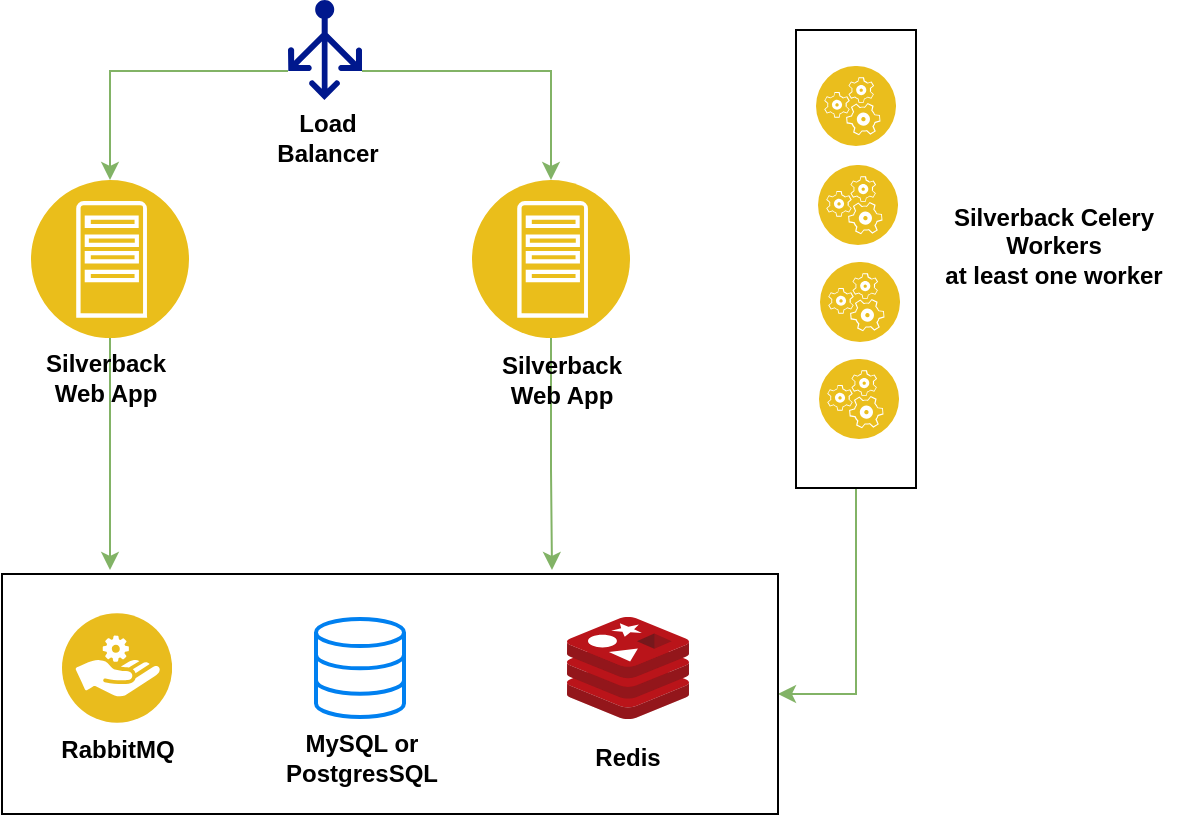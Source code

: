 <mxfile version="13.1.14" type="device"><diagram id="GSbQQO2lYxAIOjBwGQBO" name="Page-1"><mxGraphModel dx="1106" dy="683" grid="1" gridSize="10" guides="1" tooltips="1" connect="1" arrows="1" fold="1" page="1" pageScale="1" pageWidth="850" pageHeight="1100" math="0" shadow="0"><root><mxCell id="0"/><mxCell id="1" parent="0"/><mxCell id="XYzyRJmu1ELTbPNgqyLD-55" style="edgeStyle=orthogonalEdgeStyle;rounded=0;orthogonalLoop=1;jettySize=auto;html=1;exitX=0.5;exitY=1;exitDx=0;exitDy=0;entryX=1;entryY=0.5;entryDx=0;entryDy=0;fillColor=#d5e8d4;strokeColor=#82b366;" parent="1" source="XYzyRJmu1ELTbPNgqyLD-37" target="XYzyRJmu1ELTbPNgqyLD-36" edge="1"><mxGeometry relative="1" as="geometry"/></mxCell><mxCell id="XYzyRJmu1ELTbPNgqyLD-37" value="" style="rounded=0;whiteSpace=wrap;html=1;fillColor=none;" parent="1" vertex="1"><mxGeometry x="567" y="320" width="60" height="229" as="geometry"/></mxCell><mxCell id="XYzyRJmu1ELTbPNgqyLD-36" value="" style="rounded=0;whiteSpace=wrap;html=1;fillColor=none;" parent="1" vertex="1"><mxGeometry x="170" y="592" width="388" height="120" as="geometry"/></mxCell><mxCell id="XYzyRJmu1ELTbPNgqyLD-51" style="edgeStyle=orthogonalEdgeStyle;rounded=0;orthogonalLoop=1;jettySize=auto;html=1;exitX=1;exitY=0.71;exitDx=0;exitDy=0;exitPerimeter=0;fillColor=#d5e8d4;strokeColor=#82b366;" parent="1" source="XYzyRJmu1ELTbPNgqyLD-3" target="XYzyRJmu1ELTbPNgqyLD-6" edge="1"><mxGeometry relative="1" as="geometry"/></mxCell><mxCell id="XYzyRJmu1ELTbPNgqyLD-52" style="edgeStyle=orthogonalEdgeStyle;rounded=0;orthogonalLoop=1;jettySize=auto;html=1;exitX=0;exitY=0.71;exitDx=0;exitDy=0;exitPerimeter=0;entryX=0.5;entryY=0;entryDx=0;entryDy=0;fillColor=#d5e8d4;strokeColor=#82b366;" parent="1" source="XYzyRJmu1ELTbPNgqyLD-3" target="XYzyRJmu1ELTbPNgqyLD-4" edge="1"><mxGeometry relative="1" as="geometry"/></mxCell><mxCell id="XYzyRJmu1ELTbPNgqyLD-3" value="" style="pointerEvents=1;shadow=0;dashed=0;html=1;strokeColor=none;labelPosition=center;verticalLabelPosition=bottom;verticalAlign=top;align=center;shape=mxgraph.azure.load_balancer_generic;fillColor=#00188D;" parent="1" vertex="1"><mxGeometry x="313" y="305" width="37" height="50" as="geometry"/></mxCell><mxCell id="XYzyRJmu1ELTbPNgqyLD-53" style="edgeStyle=orthogonalEdgeStyle;rounded=0;orthogonalLoop=1;jettySize=auto;html=1;exitX=0.5;exitY=1;exitDx=0;exitDy=0;fillColor=#d5e8d4;strokeColor=#82b366;" parent="1" source="XYzyRJmu1ELTbPNgqyLD-4" edge="1"><mxGeometry relative="1" as="geometry"><mxPoint x="224" y="590" as="targetPoint"/></mxGeometry></mxCell><mxCell id="XYzyRJmu1ELTbPNgqyLD-4" value="" style="aspect=fixed;perimeter=ellipsePerimeter;html=1;align=center;shadow=0;dashed=0;fontColor=#4277BB;labelBackgroundColor=#ffffff;fontSize=12;spacingTop=3;image;image=img/lib/ibm/applications/app_server.svg;" parent="1" vertex="1"><mxGeometry x="184.5" y="395" width="79" height="79" as="geometry"/></mxCell><mxCell id="XYzyRJmu1ELTbPNgqyLD-54" style="edgeStyle=orthogonalEdgeStyle;rounded=0;orthogonalLoop=1;jettySize=auto;html=1;exitX=0.5;exitY=1;exitDx=0;exitDy=0;fillColor=#d5e8d4;strokeColor=#82b366;" parent="1" source="XYzyRJmu1ELTbPNgqyLD-6" edge="1"><mxGeometry relative="1" as="geometry"><mxPoint x="445" y="590" as="targetPoint"/><Array as="points"><mxPoint x="445" y="540"/><mxPoint x="445" y="540"/></Array></mxGeometry></mxCell><mxCell id="XYzyRJmu1ELTbPNgqyLD-6" value="" style="aspect=fixed;perimeter=ellipsePerimeter;html=1;align=center;shadow=0;dashed=0;fontColor=#4277BB;labelBackgroundColor=#ffffff;fontSize=12;spacingTop=3;image;image=img/lib/ibm/applications/app_server.svg;" parent="1" vertex="1"><mxGeometry x="405" y="395" width="79" height="79" as="geometry"/></mxCell><mxCell id="XYzyRJmu1ELTbPNgqyLD-7" value="" style="aspect=fixed;perimeter=ellipsePerimeter;html=1;align=center;shadow=0;dashed=0;fontColor=#4277BB;labelBackgroundColor=#ffffff;fontSize=12;spacingTop=3;image;image=img/lib/ibm/applications/runtime_services.svg;" parent="1" vertex="1"><mxGeometry x="578.5" y="484.5" width="40" height="40" as="geometry"/></mxCell><mxCell id="XYzyRJmu1ELTbPNgqyLD-8" value="" style="aspect=fixed;perimeter=ellipsePerimeter;html=1;align=center;shadow=0;dashed=0;fontColor=#4277BB;labelBackgroundColor=#ffffff;fontSize=12;spacingTop=3;image;image=img/lib/ibm/applications/runtime_services.svg;" parent="1" vertex="1"><mxGeometry x="579" y="436" width="40" height="40" as="geometry"/></mxCell><mxCell id="XYzyRJmu1ELTbPNgqyLD-11" value="" style="aspect=fixed;html=1;perimeter=none;align=center;shadow=0;dashed=0;image;fontSize=12;image=img/lib/mscae/Cache_Redis_Product.svg;" parent="1" vertex="1"><mxGeometry x="452.5" y="613.5" width="61" height="51" as="geometry"/></mxCell><mxCell id="XYzyRJmu1ELTbPNgqyLD-12" value="" style="aspect=fixed;perimeter=ellipsePerimeter;html=1;align=center;shadow=0;dashed=0;fontColor=#4277BB;labelBackgroundColor=#ffffff;fontSize=12;spacingTop=3;image;image=img/lib/ibm/applications/service_broker.svg;" parent="1" vertex="1"><mxGeometry x="200" y="611.5" width="55" height="55" as="geometry"/></mxCell><mxCell id="XYzyRJmu1ELTbPNgqyLD-13" value="" style="html=1;verticalLabelPosition=bottom;align=center;labelBackgroundColor=#ffffff;verticalAlign=top;strokeWidth=2;strokeColor=#0080F0;fillColor=#ffffff;shadow=0;dashed=0;shape=mxgraph.ios7.icons.data;" parent="1" vertex="1"><mxGeometry x="327" y="614.5" width="44" height="49" as="geometry"/></mxCell><mxCell id="XYzyRJmu1ELTbPNgqyLD-23" value="" style="aspect=fixed;perimeter=ellipsePerimeter;html=1;align=center;shadow=0;dashed=0;fontColor=#4277BB;labelBackgroundColor=#ffffff;fontSize=12;spacingTop=3;image;image=img/lib/ibm/applications/runtime_services.svg;" parent="1" vertex="1"><mxGeometry x="578" y="387.5" width="40" height="40" as="geometry"/></mxCell><mxCell id="XYzyRJmu1ELTbPNgqyLD-30" value="RabbitMQ" style="text;html=1;strokeColor=none;fillColor=none;align=center;verticalAlign=middle;whiteSpace=wrap;rounded=0;fontStyle=1" parent="1" vertex="1"><mxGeometry x="207.5" y="669.5" width="40" height="20" as="geometry"/></mxCell><mxCell id="XYzyRJmu1ELTbPNgqyLD-34" value="MySQL or PostgresSQL" style="text;html=1;strokeColor=none;fillColor=none;align=center;verticalAlign=middle;whiteSpace=wrap;rounded=0;fontStyle=1" parent="1" vertex="1"><mxGeometry x="330" y="673.5" width="40" height="20" as="geometry"/></mxCell><mxCell id="XYzyRJmu1ELTbPNgqyLD-35" value="Redis" style="text;html=1;strokeColor=none;fillColor=none;align=center;verticalAlign=middle;whiteSpace=wrap;rounded=0;fontStyle=1" parent="1" vertex="1"><mxGeometry x="463" y="673.5" width="40" height="20" as="geometry"/></mxCell><mxCell id="XYzyRJmu1ELTbPNgqyLD-41" value="Silverback Web App" style="text;html=1;strokeColor=none;fillColor=none;align=center;verticalAlign=middle;whiteSpace=wrap;rounded=0;fontStyle=1" parent="1" vertex="1"><mxGeometry x="430" y="484.5" width="40" height="20" as="geometry"/></mxCell><mxCell id="XYzyRJmu1ELTbPNgqyLD-43" value="Silverback Web App" style="text;html=1;strokeColor=none;fillColor=none;align=center;verticalAlign=middle;whiteSpace=wrap;rounded=0;fontStyle=1" parent="1" vertex="1"><mxGeometry x="202" y="483.5" width="40" height="20" as="geometry"/></mxCell><mxCell id="XYzyRJmu1ELTbPNgqyLD-45" value="Silverback Celery Workers&lt;br&gt;at least one worker" style="text;html=1;strokeColor=none;fillColor=none;align=center;verticalAlign=middle;whiteSpace=wrap;rounded=0;perimeterSpacing=1;fontStyle=1" parent="1" vertex="1"><mxGeometry x="630" y="417.5" width="132" height="20" as="geometry"/></mxCell><mxCell id="XYzyRJmu1ELTbPNgqyLD-46" value="" style="aspect=fixed;perimeter=ellipsePerimeter;html=1;align=center;shadow=0;dashed=0;fontColor=#4277BB;labelBackgroundColor=#ffffff;fontSize=12;spacingTop=3;image;image=img/lib/ibm/applications/runtime_services.svg;" parent="1" vertex="1"><mxGeometry x="577" y="338" width="40" height="40" as="geometry"/></mxCell><mxCell id="XYzyRJmu1ELTbPNgqyLD-56" value="Load Balancer" style="text;html=1;strokeColor=none;fillColor=none;align=center;verticalAlign=middle;whiteSpace=wrap;rounded=0;fontStyle=1" parent="1" vertex="1"><mxGeometry x="313" y="364" width="40" height="20" as="geometry"/></mxCell></root></mxGraphModel></diagram></mxfile>